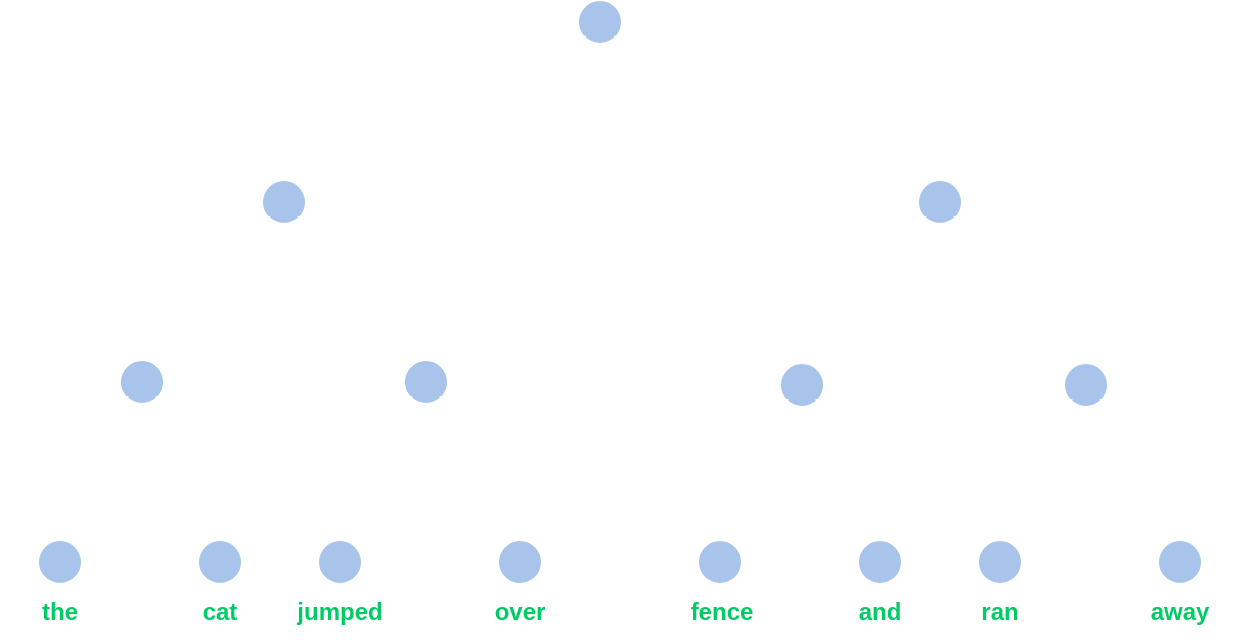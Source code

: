 <mxfile version="21.8.1" type="device">
  <diagram name="Page-1" id="Q7clK-y5OEULukH3EvDs">
    <mxGraphModel dx="754" dy="521" grid="1" gridSize="10" guides="1" tooltips="1" connect="1" arrows="1" fold="1" page="1" pageScale="1" pageWidth="850" pageHeight="1100" math="0" shadow="0">
      <root>
        <mxCell id="0" />
        <mxCell id="1" parent="0" />
        <mxCell id="LzdCk226pAoBaQE-RJNd-1" value="" style="ellipse;whiteSpace=wrap;html=1;aspect=fixed;strokeColor=#A9C4EB;fillColor=#A9C4EB;" parent="1" vertex="1">
          <mxGeometry x="430" y="180" width="20" height="20" as="geometry" />
        </mxCell>
        <mxCell id="LzdCk226pAoBaQE-RJNd-3" value="" style="endArrow=none;html=1;rounded=0;entryX=0;entryY=1;entryDx=0;entryDy=0;exitX=1;exitY=0;exitDx=0;exitDy=0;strokeColor=#FFFFFF;" parent="1" source="LzdCk226pAoBaQE-RJNd-8" target="LzdCk226pAoBaQE-RJNd-1" edge="1">
          <mxGeometry width="50" height="50" relative="1" as="geometry">
            <mxPoint x="277" y="273" as="sourcePoint" />
            <mxPoint x="450" y="340" as="targetPoint" />
          </mxGeometry>
        </mxCell>
        <mxCell id="LzdCk226pAoBaQE-RJNd-4" value="" style="endArrow=none;html=1;rounded=0;entryX=1;entryY=1;entryDx=0;entryDy=0;exitX=0;exitY=0;exitDx=0;exitDy=0;strokeColor=#FFFFFF;" parent="1" source="LzdCk226pAoBaQE-RJNd-6" target="LzdCk226pAoBaQE-RJNd-1" edge="1">
          <mxGeometry width="50" height="50" relative="1" as="geometry">
            <mxPoint x="600" y="280" as="sourcePoint" />
            <mxPoint x="443" y="207" as="targetPoint" />
          </mxGeometry>
        </mxCell>
        <mxCell id="LzdCk226pAoBaQE-RJNd-6" value="" style="ellipse;whiteSpace=wrap;html=1;aspect=fixed;strokeColor=#A9C4EB;fillColor=#A9C4EB;" parent="1" vertex="1">
          <mxGeometry x="600" y="270" width="20" height="20" as="geometry" />
        </mxCell>
        <mxCell id="LzdCk226pAoBaQE-RJNd-8" value="" style="ellipse;whiteSpace=wrap;html=1;aspect=fixed;strokeColor=#A9C4EB;fillColor=#A9C4EB;" parent="1" vertex="1">
          <mxGeometry x="272" y="270" width="20" height="20" as="geometry" />
        </mxCell>
        <mxCell id="LzdCk226pAoBaQE-RJNd-9" value="" style="endArrow=none;html=1;rounded=0;entryX=0;entryY=1;entryDx=0;entryDy=0;strokeColor=#FFFFFF;" parent="1" target="LzdCk226pAoBaQE-RJNd-8" edge="1">
          <mxGeometry width="50" height="50" relative="1" as="geometry">
            <mxPoint x="210" y="360" as="sourcePoint" />
            <mxPoint x="292" y="430" as="targetPoint" />
          </mxGeometry>
        </mxCell>
        <mxCell id="LzdCk226pAoBaQE-RJNd-10" value="" style="endArrow=none;html=1;rounded=0;entryX=1;entryY=1;entryDx=0;entryDy=0;strokeColor=#FFFFFF;" parent="1" target="LzdCk226pAoBaQE-RJNd-8" edge="1">
          <mxGeometry width="50" height="50" relative="1" as="geometry">
            <mxPoint x="350" y="360" as="sourcePoint" />
            <mxPoint x="285" y="297" as="targetPoint" />
          </mxGeometry>
        </mxCell>
        <mxCell id="LzdCk226pAoBaQE-RJNd-11" value="" style="ellipse;whiteSpace=wrap;html=1;aspect=fixed;strokeColor=#A9C4EB;fillColor=#A9C4EB;" parent="1" vertex="1">
          <mxGeometry x="201" y="360" width="20" height="20" as="geometry" />
        </mxCell>
        <mxCell id="LzdCk226pAoBaQE-RJNd-12" value="" style="endArrow=none;html=1;rounded=0;entryX=0;entryY=1;entryDx=0;entryDy=0;strokeColor=#FFFFFF;" parent="1" source="LzdCk226pAoBaQE-RJNd-25" target="LzdCk226pAoBaQE-RJNd-11" edge="1">
          <mxGeometry width="50" height="50" relative="1" as="geometry">
            <mxPoint x="170" y="450" as="sourcePoint" />
            <mxPoint x="221" y="520" as="targetPoint" />
          </mxGeometry>
        </mxCell>
        <mxCell id="LzdCk226pAoBaQE-RJNd-13" value="" style="endArrow=none;html=1;rounded=0;entryX=1;entryY=1;entryDx=0;entryDy=0;exitX=0.5;exitY=0;exitDx=0;exitDy=0;strokeColor=#FFFFFF;" parent="1" source="LzdCk226pAoBaQE-RJNd-27" target="LzdCk226pAoBaQE-RJNd-11" edge="1">
          <mxGeometry width="50" height="50" relative="1" as="geometry">
            <mxPoint x="250" y="450" as="sourcePoint" />
            <mxPoint x="214" y="387" as="targetPoint" />
          </mxGeometry>
        </mxCell>
        <mxCell id="LzdCk226pAoBaQE-RJNd-14" value="" style="ellipse;whiteSpace=wrap;html=1;aspect=fixed;strokeColor=#A9C4EB;fillColor=#A9C4EB;" parent="1" vertex="1">
          <mxGeometry x="343" y="360" width="20" height="20" as="geometry" />
        </mxCell>
        <mxCell id="LzdCk226pAoBaQE-RJNd-15" value="" style="endArrow=none;html=1;rounded=0;entryX=0;entryY=1;entryDx=0;entryDy=0;exitX=0.5;exitY=0;exitDx=0;exitDy=0;strokeColor=#FFFFFF;" parent="1" source="LzdCk226pAoBaQE-RJNd-30" target="LzdCk226pAoBaQE-RJNd-14" edge="1">
          <mxGeometry width="50" height="50" relative="1" as="geometry">
            <mxPoint x="310" y="450" as="sourcePoint" />
            <mxPoint x="363" y="520" as="targetPoint" />
          </mxGeometry>
        </mxCell>
        <mxCell id="LzdCk226pAoBaQE-RJNd-16" value="" style="endArrow=none;html=1;rounded=0;entryX=1;entryY=1;entryDx=0;entryDy=0;exitX=0.5;exitY=0;exitDx=0;exitDy=0;strokeColor=#FFFFFF;" parent="1" source="LzdCk226pAoBaQE-RJNd-31" target="LzdCk226pAoBaQE-RJNd-14" edge="1">
          <mxGeometry width="50" height="50" relative="1" as="geometry">
            <mxPoint x="400" y="450" as="sourcePoint" />
            <mxPoint x="356" y="387" as="targetPoint" />
          </mxGeometry>
        </mxCell>
        <mxCell id="LzdCk226pAoBaQE-RJNd-17" value="" style="endArrow=none;html=1;rounded=0;entryX=0;entryY=1;entryDx=0;entryDy=0;exitX=0.45;exitY=0;exitDx=0;exitDy=0;exitPerimeter=0;strokeColor=#FFFFFF;" parent="1" source="LzdCk226pAoBaQE-RJNd-19" target="LzdCk226pAoBaQE-RJNd-6" edge="1">
          <mxGeometry width="50" height="50" relative="1" as="geometry">
            <mxPoint x="540" y="361.5" as="sourcePoint" />
            <mxPoint x="605" y="288.5" as="targetPoint" />
          </mxGeometry>
        </mxCell>
        <mxCell id="LzdCk226pAoBaQE-RJNd-18" value="" style="endArrow=none;html=1;rounded=0;entryX=1;entryY=1;entryDx=0;entryDy=0;strokeColor=#FFFFFF;" parent="1" target="LzdCk226pAoBaQE-RJNd-6" edge="1">
          <mxGeometry width="50" height="50" relative="1" as="geometry">
            <mxPoint x="680" y="361.5" as="sourcePoint" />
            <mxPoint x="619" y="288.5" as="targetPoint" />
          </mxGeometry>
        </mxCell>
        <mxCell id="LzdCk226pAoBaQE-RJNd-19" value="" style="ellipse;whiteSpace=wrap;html=1;aspect=fixed;strokeColor=#A9C4EB;fillColor=#A9C4EB;" parent="1" vertex="1">
          <mxGeometry x="531" y="361.5" width="20" height="20" as="geometry" />
        </mxCell>
        <mxCell id="LzdCk226pAoBaQE-RJNd-20" value="" style="endArrow=none;html=1;rounded=0;entryX=0;entryY=1;entryDx=0;entryDy=0;strokeColor=#FFFFFF;" parent="1" target="LzdCk226pAoBaQE-RJNd-19" edge="1">
          <mxGeometry width="50" height="50" relative="1" as="geometry">
            <mxPoint x="500" y="451.5" as="sourcePoint" />
            <mxPoint x="551" y="521.5" as="targetPoint" />
          </mxGeometry>
        </mxCell>
        <mxCell id="LzdCk226pAoBaQE-RJNd-21" value="" style="endArrow=none;html=1;rounded=0;entryX=1;entryY=1;entryDx=0;entryDy=0;strokeColor=#FFFFFF;" parent="1" target="LzdCk226pAoBaQE-RJNd-19" edge="1">
          <mxGeometry width="50" height="50" relative="1" as="geometry">
            <mxPoint x="580" y="451.5" as="sourcePoint" />
            <mxPoint x="544" y="388.5" as="targetPoint" />
          </mxGeometry>
        </mxCell>
        <mxCell id="LzdCk226pAoBaQE-RJNd-22" value="" style="ellipse;whiteSpace=wrap;html=1;aspect=fixed;strokeColor=#A9C4EB;fillColor=#A9C4EB;" parent="1" vertex="1">
          <mxGeometry x="673" y="361.5" width="20" height="20" as="geometry" />
        </mxCell>
        <mxCell id="LzdCk226pAoBaQE-RJNd-23" value="" style="endArrow=none;html=1;rounded=0;entryX=0;entryY=1;entryDx=0;entryDy=0;strokeColor=#FFFFFF;" parent="1" target="LzdCk226pAoBaQE-RJNd-22" edge="1">
          <mxGeometry width="50" height="50" relative="1" as="geometry">
            <mxPoint x="640" y="451.5" as="sourcePoint" />
            <mxPoint x="693" y="521.5" as="targetPoint" />
          </mxGeometry>
        </mxCell>
        <mxCell id="LzdCk226pAoBaQE-RJNd-24" value="" style="endArrow=none;html=1;rounded=0;entryX=1;entryY=1;entryDx=0;entryDy=0;strokeColor=#FFFFFF;" parent="1" target="LzdCk226pAoBaQE-RJNd-22" edge="1">
          <mxGeometry width="50" height="50" relative="1" as="geometry">
            <mxPoint x="730" y="451.5" as="sourcePoint" />
            <mxPoint x="686" y="388.5" as="targetPoint" />
          </mxGeometry>
        </mxCell>
        <mxCell id="LzdCk226pAoBaQE-RJNd-25" value="" style="ellipse;whiteSpace=wrap;html=1;aspect=fixed;strokeColor=#A9C4EB;fillColor=#A9C4EB;" parent="1" vertex="1">
          <mxGeometry x="160" y="450" width="20" height="20" as="geometry" />
        </mxCell>
        <mxCell id="LzdCk226pAoBaQE-RJNd-27" value="" style="ellipse;whiteSpace=wrap;html=1;aspect=fixed;strokeColor=#A9C4EB;fillColor=#A9C4EB;" parent="1" vertex="1">
          <mxGeometry x="240" y="450" width="20" height="20" as="geometry" />
        </mxCell>
        <mxCell id="LzdCk226pAoBaQE-RJNd-30" value="" style="ellipse;whiteSpace=wrap;html=1;aspect=fixed;strokeColor=#A9C4EB;fillColor=#A9C4EB;" parent="1" vertex="1">
          <mxGeometry x="300" y="450" width="20" height="20" as="geometry" />
        </mxCell>
        <mxCell id="LzdCk226pAoBaQE-RJNd-31" value="" style="ellipse;whiteSpace=wrap;html=1;aspect=fixed;strokeColor=#A9C4EB;fillColor=#A9C4EB;" parent="1" vertex="1">
          <mxGeometry x="390" y="450" width="20" height="20" as="geometry" />
        </mxCell>
        <mxCell id="LzdCk226pAoBaQE-RJNd-33" value="" style="ellipse;whiteSpace=wrap;html=1;aspect=fixed;strokeColor=#A9C4EB;fillColor=#A9C4EB;" parent="1" vertex="1">
          <mxGeometry x="490" y="450" width="20" height="20" as="geometry" />
        </mxCell>
        <mxCell id="LzdCk226pAoBaQE-RJNd-34" value="" style="ellipse;whiteSpace=wrap;html=1;aspect=fixed;strokeColor=#A9C4EB;fillColor=#A9C4EB;" parent="1" vertex="1">
          <mxGeometry x="570" y="450" width="20" height="20" as="geometry" />
        </mxCell>
        <mxCell id="LzdCk226pAoBaQE-RJNd-35" value="" style="ellipse;whiteSpace=wrap;html=1;aspect=fixed;strokeColor=#A9C4EB;fillColor=#A9C4EB;" parent="1" vertex="1">
          <mxGeometry x="630" y="450" width="20" height="20" as="geometry" />
        </mxCell>
        <mxCell id="LzdCk226pAoBaQE-RJNd-36" value="" style="ellipse;whiteSpace=wrap;html=1;aspect=fixed;strokeColor=#A9C4EB;fillColor=#A9C4EB;" parent="1" vertex="1">
          <mxGeometry x="720" y="450" width="20" height="20" as="geometry" />
        </mxCell>
        <mxCell id="LzdCk226pAoBaQE-RJNd-38" value="&lt;font color=&quot;#00cc66&quot;&gt;&lt;b&gt;the&lt;/b&gt;&lt;/font&gt;" style="text;html=1;strokeColor=none;fillColor=none;align=center;verticalAlign=middle;whiteSpace=wrap;rounded=0;" parent="1" vertex="1">
          <mxGeometry x="140" y="470" width="60" height="30" as="geometry" />
        </mxCell>
        <mxCell id="LzdCk226pAoBaQE-RJNd-40" value="&lt;font color=&quot;#00cc66&quot;&gt;&lt;b&gt;cat&lt;/b&gt;&lt;/font&gt;" style="text;html=1;strokeColor=none;fillColor=none;align=center;verticalAlign=middle;whiteSpace=wrap;rounded=0;" parent="1" vertex="1">
          <mxGeometry x="220" y="470" width="60" height="30" as="geometry" />
        </mxCell>
        <mxCell id="LzdCk226pAoBaQE-RJNd-41" value="&lt;font color=&quot;#00cc66&quot;&gt;&lt;b&gt;and&lt;/b&gt;&lt;/font&gt;" style="text;html=1;strokeColor=none;fillColor=none;align=center;verticalAlign=middle;whiteSpace=wrap;rounded=0;" parent="1" vertex="1">
          <mxGeometry x="550" y="470" width="60" height="30" as="geometry" />
        </mxCell>
        <mxCell id="LzdCk226pAoBaQE-RJNd-42" value="&lt;font color=&quot;#00cc66&quot;&gt;&lt;b&gt;fence&lt;/b&gt;&lt;/font&gt;" style="text;html=1;strokeColor=none;fillColor=none;align=center;verticalAlign=middle;whiteSpace=wrap;rounded=0;" parent="1" vertex="1">
          <mxGeometry x="471" y="470" width="60" height="30" as="geometry" />
        </mxCell>
        <mxCell id="LzdCk226pAoBaQE-RJNd-43" value="&lt;font color=&quot;#00cc66&quot;&gt;&lt;b&gt;away&lt;/b&gt;&lt;/font&gt;" style="text;html=1;strokeColor=none;fillColor=none;align=center;verticalAlign=middle;whiteSpace=wrap;rounded=0;" parent="1" vertex="1">
          <mxGeometry x="700" y="470" width="60" height="30" as="geometry" />
        </mxCell>
        <mxCell id="LzdCk226pAoBaQE-RJNd-44" value="&lt;font color=&quot;#00cc66&quot;&gt;&lt;b&gt;ran&lt;/b&gt;&lt;/font&gt;" style="text;html=1;strokeColor=none;fillColor=none;align=center;verticalAlign=middle;whiteSpace=wrap;rounded=0;" parent="1" vertex="1">
          <mxGeometry x="610" y="470" width="60" height="30" as="geometry" />
        </mxCell>
        <mxCell id="LzdCk226pAoBaQE-RJNd-45" value="&lt;font color=&quot;#00cc66&quot;&gt;&lt;b&gt;jumped&lt;/b&gt;&lt;/font&gt;" style="text;html=1;strokeColor=none;fillColor=none;align=center;verticalAlign=middle;whiteSpace=wrap;rounded=0;" parent="1" vertex="1">
          <mxGeometry x="280" y="470" width="60" height="30" as="geometry" />
        </mxCell>
        <mxCell id="LzdCk226pAoBaQE-RJNd-46" value="&lt;font color=&quot;#00cc66&quot;&gt;&lt;b&gt;over&lt;/b&gt;&lt;/font&gt;" style="text;html=1;strokeColor=none;fillColor=none;align=center;verticalAlign=middle;whiteSpace=wrap;rounded=0;" parent="1" vertex="1">
          <mxGeometry x="370" y="470" width="60" height="30" as="geometry" />
        </mxCell>
        <mxCell id="LzdCk226pAoBaQE-RJNd-47" value="p(n, left)" style="text;html=1;strokeColor=#FFFFFF;fillColor=none;align=center;verticalAlign=middle;whiteSpace=wrap;rounded=0;rotation=0;fontColor=#FFFFFF;" parent="1" vertex="1">
          <mxGeometry x="303" y="210" width="60" height="30" as="geometry" />
        </mxCell>
        <mxCell id="LzdCk226pAoBaQE-RJNd-48" value="p(n, right)" style="text;html=1;strokeColor=#FFFFFF;fillColor=none;align=center;verticalAlign=middle;whiteSpace=wrap;rounded=0;rotation=0;fontColor=#FFFFFF;" parent="1" vertex="1">
          <mxGeometry x="530" y="210" width="60" height="30" as="geometry" />
        </mxCell>
      </root>
    </mxGraphModel>
  </diagram>
</mxfile>
